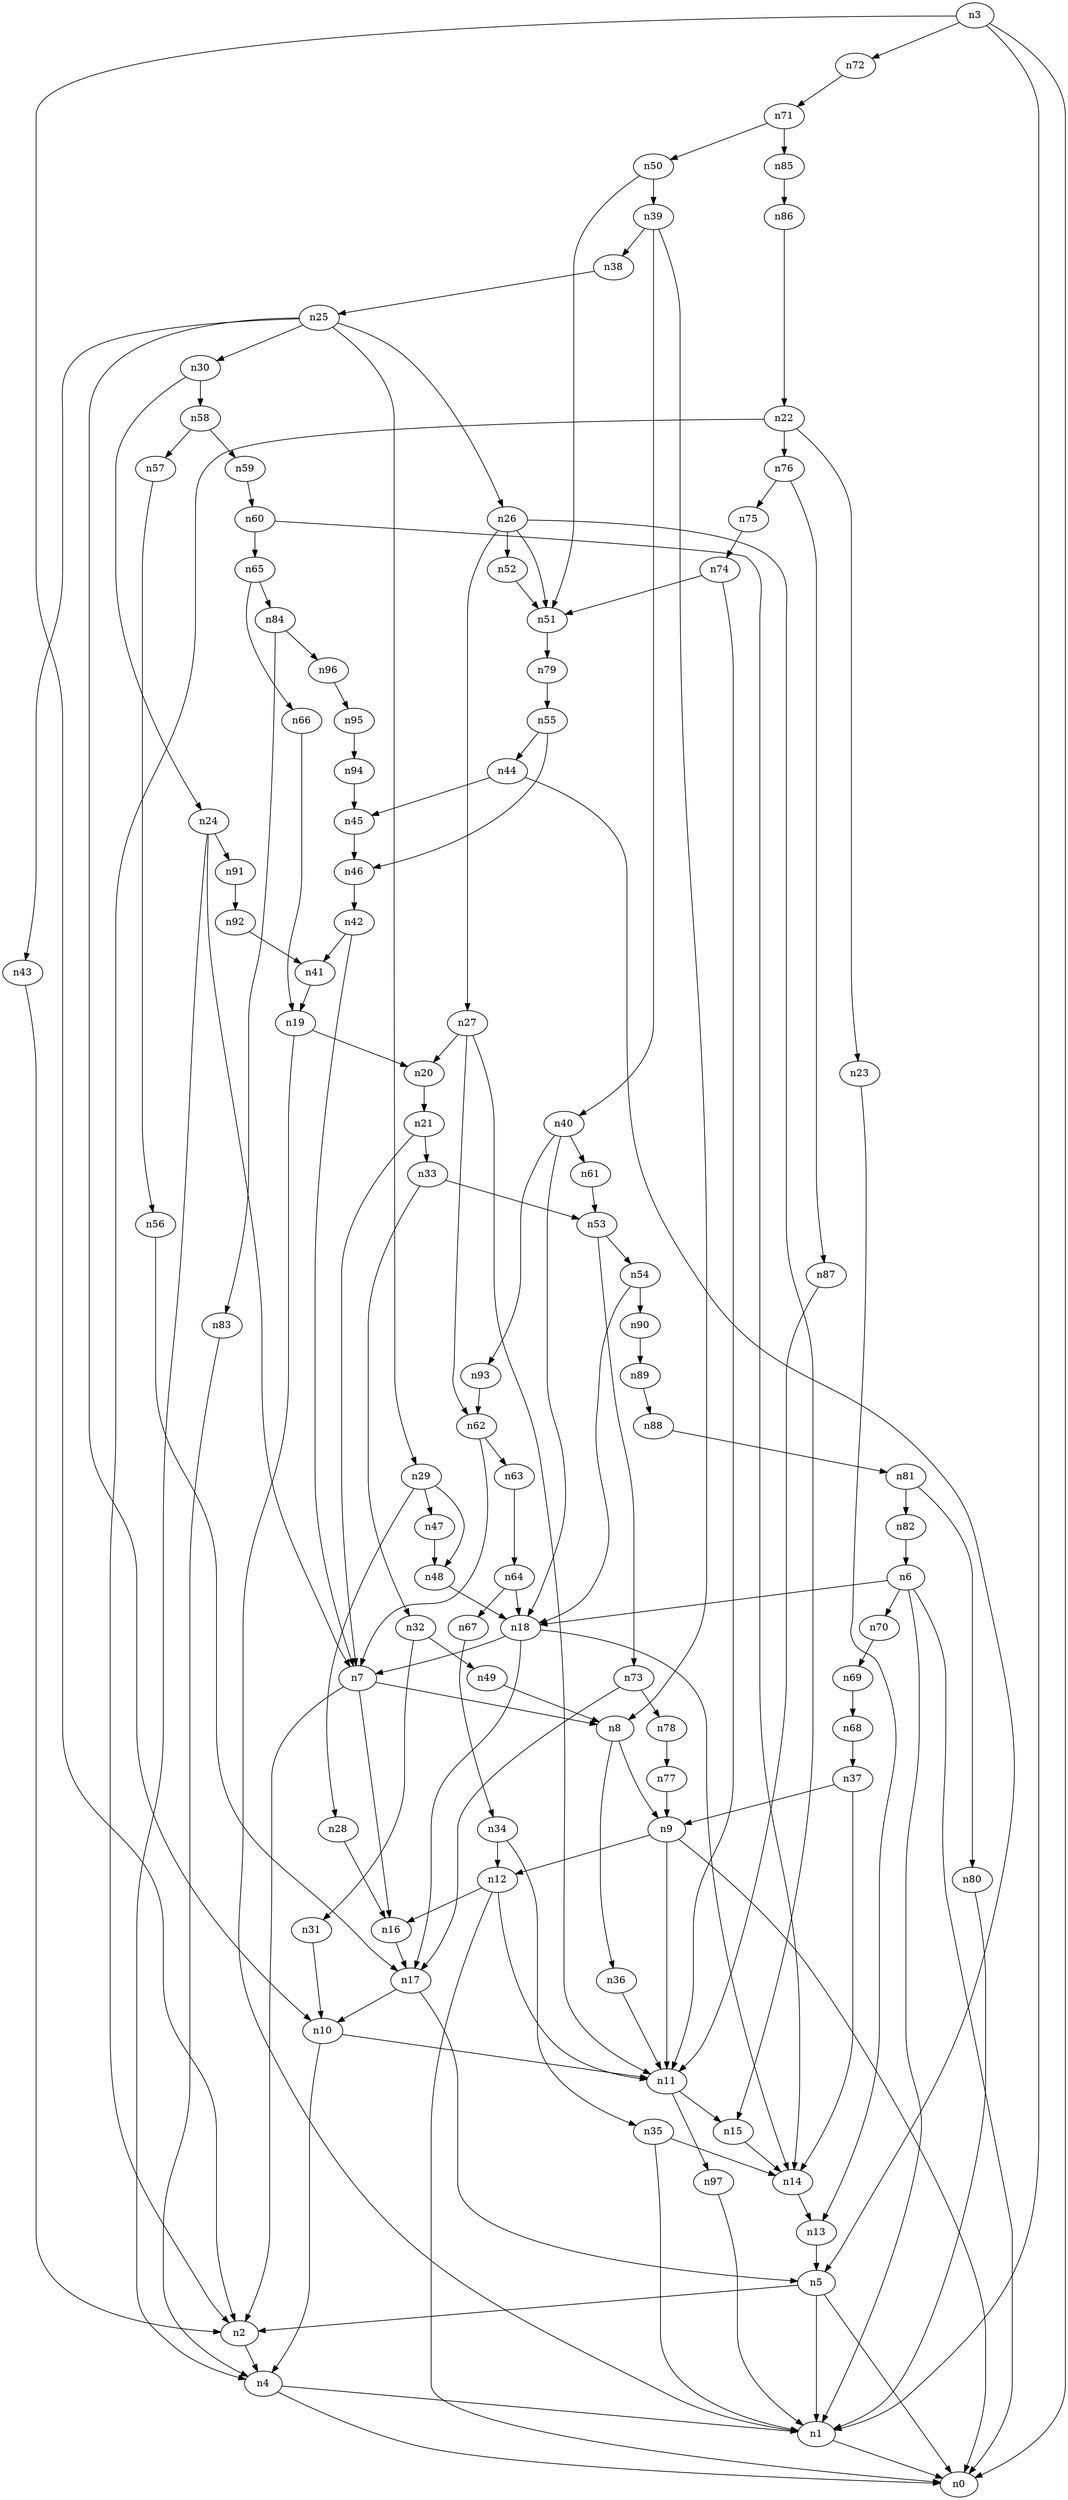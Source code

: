 digraph G {
	n1 -> n0	 [_graphml_id=e11];
	n2 -> n4	 [_graphml_id=e7];
	n3 -> n0	 [_graphml_id=e0];
	n3 -> n1	 [_graphml_id=e3];
	n3 -> n2	 [_graphml_id=e6];
	n3 -> n72	 [_graphml_id=e120];
	n4 -> n0	 [_graphml_id=e1];
	n4 -> n1	 [_graphml_id=e4];
	n5 -> n0	 [_graphml_id=e2];
	n5 -> n1	 [_graphml_id=e5];
	n5 -> n2	 [_graphml_id=e8];
	n6 -> n0	 [_graphml_id=e10];
	n6 -> n1	 [_graphml_id=e9];
	n6 -> n18	 [_graphml_id=e30];
	n6 -> n70	 [_graphml_id=e117];
	n7 -> n2	 [_graphml_id=e12];
	n7 -> n8	 [_graphml_id=e13];
	n7 -> n16	 [_graphml_id=e41];
	n8 -> n9	 [_graphml_id=e14];
	n8 -> n36	 [_graphml_id=e60];
	n9 -> n0	 [_graphml_id=e15];
	n9 -> n11	 [_graphml_id=e18];
	n9 -> n12	 [_graphml_id=e21];
	n10 -> n4	 [_graphml_id=e16];
	n10 -> n11	 [_graphml_id=e17];
	n11 -> n15	 [_graphml_id=e25];
	n11 -> n97	 [_graphml_id=e161];
	n12 -> n0	 [_graphml_id=e20];
	n12 -> n11	 [_graphml_id=e19];
	n12 -> n16	 [_graphml_id=e26];
	n13 -> n5	 [_graphml_id=e22];
	n14 -> n13	 [_graphml_id=e23];
	n15 -> n14	 [_graphml_id=e24];
	n16 -> n17	 [_graphml_id=e27];
	n17 -> n5	 [_graphml_id=e28];
	n17 -> n10	 [_graphml_id=e31];
	n18 -> n7	 [_graphml_id=e29];
	n18 -> n14	 [_graphml_id=e51];
	n18 -> n17	 [_graphml_id=e123];
	n19 -> n1	 [_graphml_id=e32];
	n19 -> n20	 [_graphml_id=e33];
	n20 -> n21	 [_graphml_id=e34];
	n21 -> n7	 [_graphml_id=e35];
	n21 -> n33	 [_graphml_id=e55];
	n22 -> n2	 [_graphml_id=e36];
	n22 -> n23	 [_graphml_id=e37];
	n22 -> n76	 [_graphml_id=e127];
	n23 -> n13	 [_graphml_id=e38];
	n24 -> n4	 [_graphml_id=e40];
	n24 -> n7	 [_graphml_id=e39];
	n24 -> n91	 [_graphml_id=e150];
	n25 -> n10	 [_graphml_id=e42];
	n25 -> n26	 [_graphml_id=e43];
	n25 -> n29	 [_graphml_id=e48];
	n25 -> n30	 [_graphml_id=e49];
	n25 -> n43	 [_graphml_id=e72];
	n26 -> n15	 [_graphml_id=e73];
	n26 -> n27	 [_graphml_id=e44];
	n26 -> n51	 [_graphml_id=e93];
	n26 -> n52	 [_graphml_id=e87];
	n27 -> n11	 [_graphml_id=e45];
	n27 -> n20	 [_graphml_id=e63];
	n27 -> n62	 [_graphml_id=e113];
	n28 -> n16	 [_graphml_id=e46];
	n29 -> n28	 [_graphml_id=e47];
	n29 -> n47	 [_graphml_id=e78];
	n29 -> n48	 [_graphml_id=e103];
	n30 -> n24	 [_graphml_id=e50];
	n30 -> n58	 [_graphml_id=e97];
	n31 -> n10	 [_graphml_id=e52];
	n32 -> n31	 [_graphml_id=e53];
	n32 -> n49	 [_graphml_id=e82];
	n33 -> n32	 [_graphml_id=e54];
	n33 -> n53	 [_graphml_id=e88];
	n34 -> n12	 [_graphml_id=e56];
	n34 -> n35	 [_graphml_id=e57];
	n35 -> n1	 [_graphml_id=e58];
	n35 -> n14	 [_graphml_id=e155];
	n36 -> n11	 [_graphml_id=e59];
	n37 -> n9	 [_graphml_id=e61];
	n37 -> n14	 [_graphml_id=e62];
	n38 -> n25	 [_graphml_id=e64];
	n39 -> n8	 [_graphml_id=e83];
	n39 -> n38	 [_graphml_id=e65];
	n39 -> n40	 [_graphml_id=e66];
	n40 -> n18	 [_graphml_id=e67];
	n40 -> n61	 [_graphml_id=e101];
	n40 -> n93	 [_graphml_id=e154];
	n41 -> n19	 [_graphml_id=e68];
	n42 -> n7	 [_graphml_id=e70];
	n42 -> n41	 [_graphml_id=e69];
	n43 -> n2	 [_graphml_id=e71];
	n44 -> n5	 [_graphml_id=e74];
	n44 -> n45	 [_graphml_id=e75];
	n45 -> n46	 [_graphml_id=e76];
	n46 -> n42	 [_graphml_id=e77];
	n47 -> n48	 [_graphml_id=e79];
	n48 -> n18	 [_graphml_id=e80];
	n49 -> n8	 [_graphml_id=e81];
	n50 -> n39	 [_graphml_id=e84];
	n50 -> n51	 [_graphml_id=e85];
	n51 -> n79	 [_graphml_id=e131];
	n52 -> n51	 [_graphml_id=e86];
	n53 -> n54	 [_graphml_id=e89];
	n53 -> n73	 [_graphml_id=e122];
	n54 -> n18	 [_graphml_id=e90];
	n54 -> n90	 [_graphml_id=e149];
	n55 -> n44	 [_graphml_id=e91];
	n55 -> n46	 [_graphml_id=e92];
	n56 -> n17	 [_graphml_id=e94];
	n57 -> n56	 [_graphml_id=e95];
	n58 -> n57	 [_graphml_id=e96];
	n58 -> n59	 [_graphml_id=e98];
	n59 -> n60	 [_graphml_id=e99];
	n60 -> n14	 [_graphml_id=e100];
	n60 -> n65	 [_graphml_id=e108];
	n61 -> n53	 [_graphml_id=e102];
	n62 -> n7	 [_graphml_id=e104];
	n62 -> n63	 [_graphml_id=e105];
	n63 -> n64	 [_graphml_id=e106];
	n64 -> n18	 [_graphml_id=e107];
	n64 -> n67	 [_graphml_id=e111];
	n65 -> n66	 [_graphml_id=e109];
	n65 -> n84	 [_graphml_id=e139];
	n66 -> n19	 [_graphml_id=e110];
	n67 -> n34	 [_graphml_id=e112];
	n68 -> n37	 [_graphml_id=e114];
	n69 -> n68	 [_graphml_id=e115];
	n70 -> n69	 [_graphml_id=e116];
	n71 -> n50	 [_graphml_id=e118];
	n71 -> n85	 [_graphml_id=e140];
	n72 -> n71	 [_graphml_id=e119];
	n73 -> n17	 [_graphml_id=e121];
	n73 -> n78	 [_graphml_id=e130];
	n74 -> n11	 [_graphml_id=e124];
	n74 -> n51	 [_graphml_id=e145];
	n75 -> n74	 [_graphml_id=e125];
	n76 -> n75	 [_graphml_id=e126];
	n76 -> n87	 [_graphml_id=e144];
	n77 -> n9	 [_graphml_id=e128];
	n78 -> n77	 [_graphml_id=e129];
	n79 -> n55	 [_graphml_id=e132];
	n80 -> n1	 [_graphml_id=e133];
	n81 -> n80	 [_graphml_id=e134];
	n81 -> n82	 [_graphml_id=e135];
	n82 -> n6	 [_graphml_id=e136];
	n83 -> n4	 [_graphml_id=e137];
	n84 -> n83	 [_graphml_id=e138];
	n84 -> n96	 [_graphml_id=e159];
	n85 -> n86	 [_graphml_id=e141];
	n86 -> n22	 [_graphml_id=e142];
	n87 -> n11	 [_graphml_id=e143];
	n88 -> n81	 [_graphml_id=e146];
	n89 -> n88	 [_graphml_id=e147];
	n90 -> n89	 [_graphml_id=e148];
	n91 -> n92	 [_graphml_id=e151];
	n92 -> n41	 [_graphml_id=e152];
	n93 -> n62	 [_graphml_id=e153];
	n94 -> n45	 [_graphml_id=e156];
	n95 -> n94	 [_graphml_id=e157];
	n96 -> n95	 [_graphml_id=e158];
	n97 -> n1	 [_graphml_id=e160];
}
